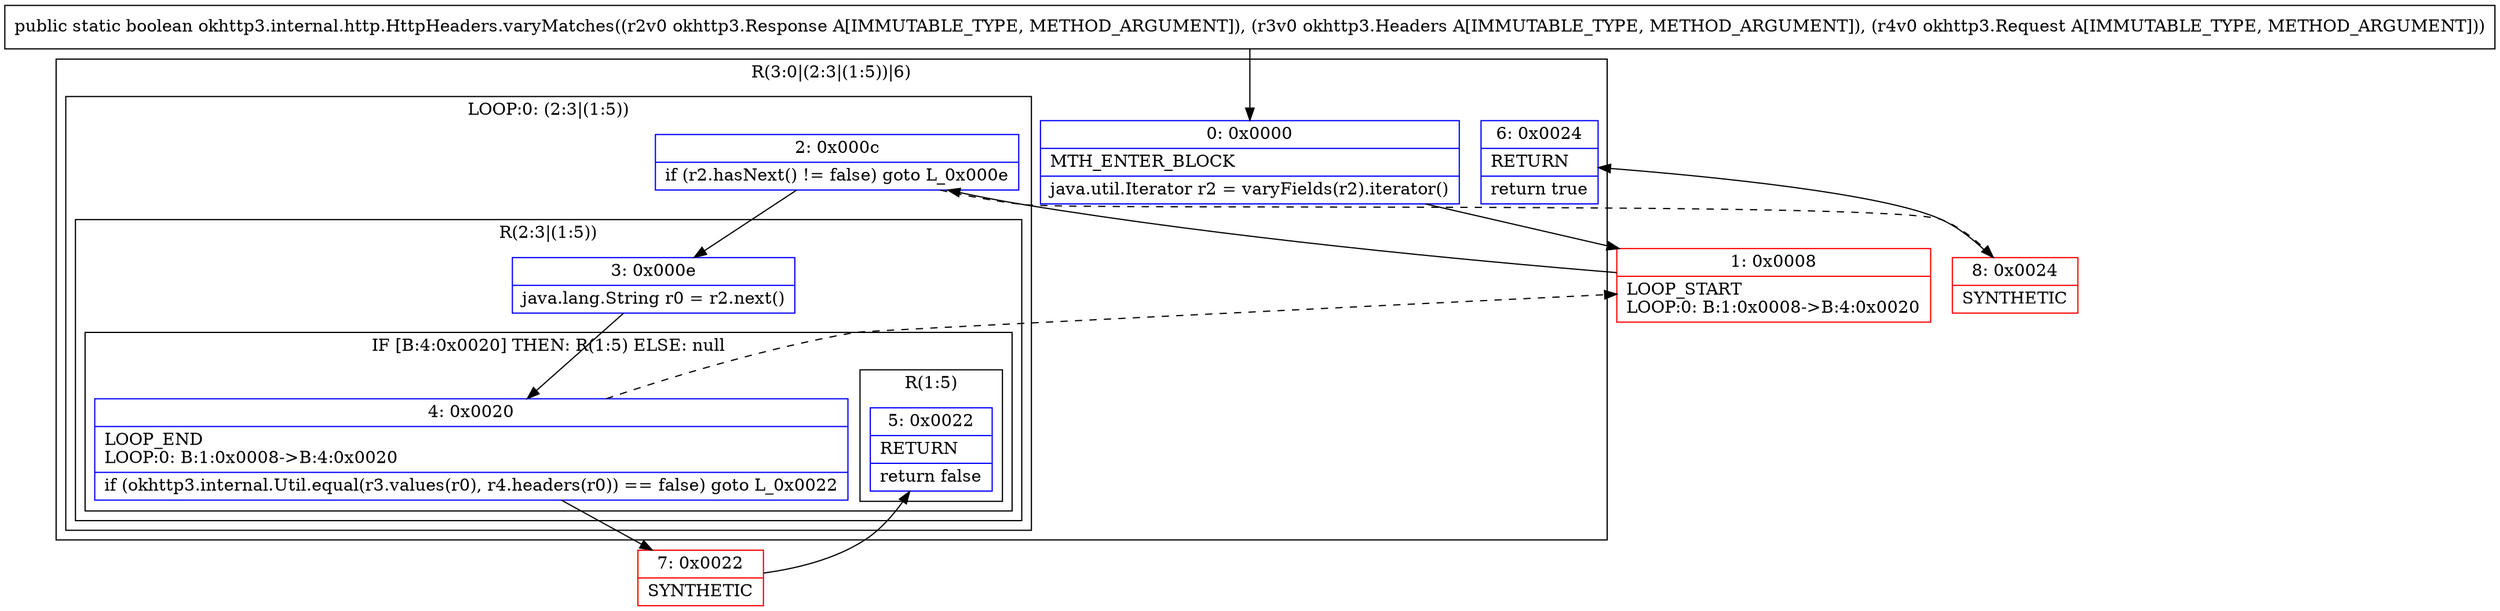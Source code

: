 digraph "CFG forokhttp3.internal.http.HttpHeaders.varyMatches(Lokhttp3\/Response;Lokhttp3\/Headers;Lokhttp3\/Request;)Z" {
subgraph cluster_Region_1807203003 {
label = "R(3:0|(2:3|(1:5))|6)";
node [shape=record,color=blue];
Node_0 [shape=record,label="{0\:\ 0x0000|MTH_ENTER_BLOCK\l|java.util.Iterator r2 = varyFields(r2).iterator()\l}"];
subgraph cluster_LoopRegion_933973717 {
label = "LOOP:0: (2:3|(1:5))";
node [shape=record,color=blue];
Node_2 [shape=record,label="{2\:\ 0x000c|if (r2.hasNext() != false) goto L_0x000e\l}"];
subgraph cluster_Region_391955953 {
label = "R(2:3|(1:5))";
node [shape=record,color=blue];
Node_3 [shape=record,label="{3\:\ 0x000e|java.lang.String r0 = r2.next()\l}"];
subgraph cluster_IfRegion_1771553801 {
label = "IF [B:4:0x0020] THEN: R(1:5) ELSE: null";
node [shape=record,color=blue];
Node_4 [shape=record,label="{4\:\ 0x0020|LOOP_END\lLOOP:0: B:1:0x0008\-\>B:4:0x0020\l|if (okhttp3.internal.Util.equal(r3.values(r0), r4.headers(r0)) == false) goto L_0x0022\l}"];
subgraph cluster_Region_1067698658 {
label = "R(1:5)";
node [shape=record,color=blue];
Node_5 [shape=record,label="{5\:\ 0x0022|RETURN\l|return false\l}"];
}
}
}
}
Node_6 [shape=record,label="{6\:\ 0x0024|RETURN\l|return true\l}"];
}
Node_1 [shape=record,color=red,label="{1\:\ 0x0008|LOOP_START\lLOOP:0: B:1:0x0008\-\>B:4:0x0020\l}"];
Node_7 [shape=record,color=red,label="{7\:\ 0x0022|SYNTHETIC\l}"];
Node_8 [shape=record,color=red,label="{8\:\ 0x0024|SYNTHETIC\l}"];
MethodNode[shape=record,label="{public static boolean okhttp3.internal.http.HttpHeaders.varyMatches((r2v0 okhttp3.Response A[IMMUTABLE_TYPE, METHOD_ARGUMENT]), (r3v0 okhttp3.Headers A[IMMUTABLE_TYPE, METHOD_ARGUMENT]), (r4v0 okhttp3.Request A[IMMUTABLE_TYPE, METHOD_ARGUMENT])) }"];
MethodNode -> Node_0;
Node_0 -> Node_1;
Node_2 -> Node_3;
Node_2 -> Node_8[style=dashed];
Node_3 -> Node_4;
Node_4 -> Node_1[style=dashed];
Node_4 -> Node_7;
Node_1 -> Node_2;
Node_7 -> Node_5;
Node_8 -> Node_6;
}

